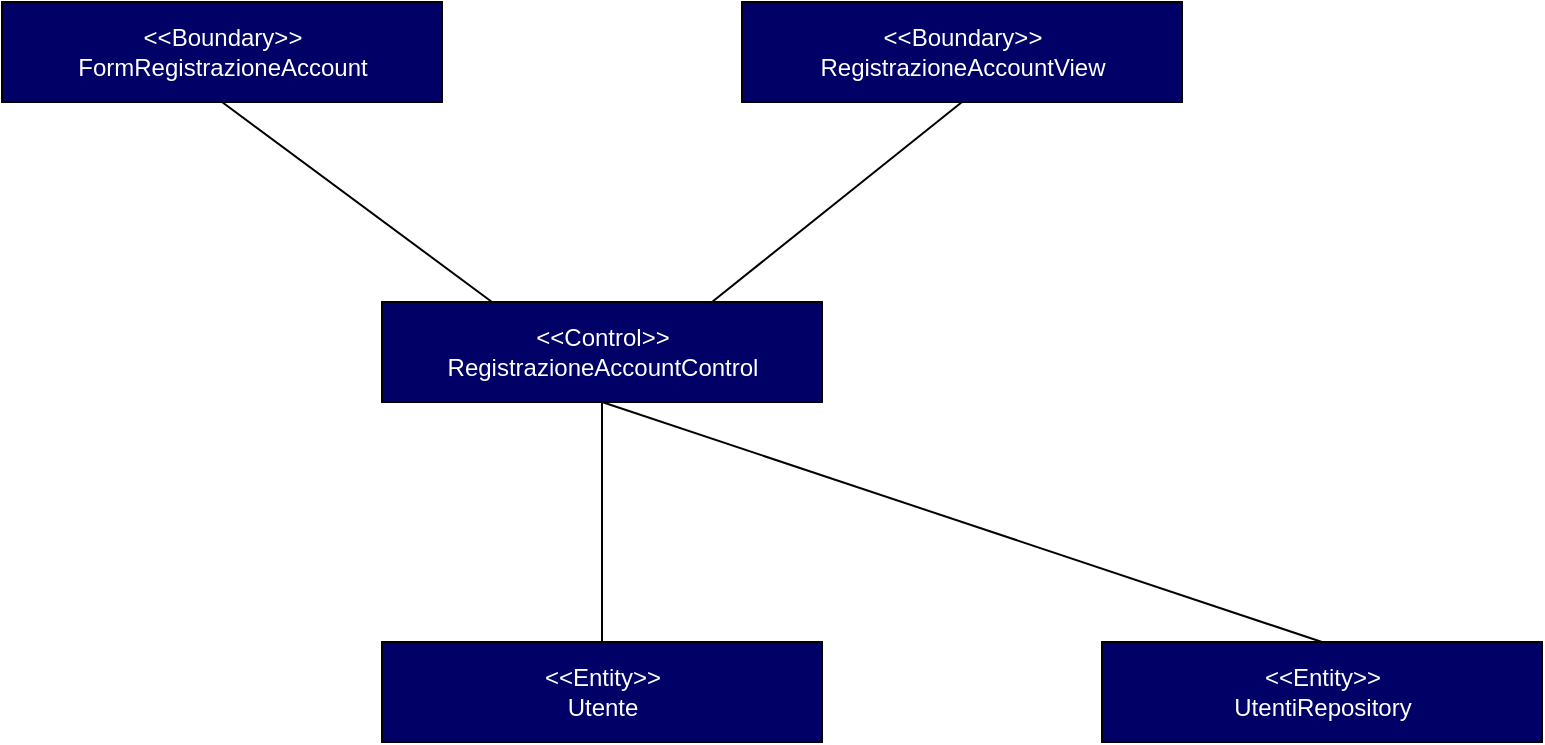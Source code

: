 <mxfile version="13.9.9" type="device"><diagram id="puzu8j-UbEggwc6IzyhM" name="Pagina-1"><mxGraphModel dx="1422" dy="822" grid="1" gridSize="10" guides="1" tooltips="1" connect="1" arrows="1" fold="1" page="1" pageScale="1" pageWidth="827" pageHeight="1169" math="0" shadow="0"><root><mxCell id="0"/><mxCell id="1" parent="0"/><mxCell id="nXQfmBkwJb_CwsUF7-xj-12" value="&lt;font color=&quot;#ffffff&quot;&gt;&amp;lt;&amp;lt;Control&amp;gt;&amp;gt;&lt;br&gt;RegistrazioneAccountControl&lt;br&gt;&lt;/font&gt;" style="html=1;fillColor=#000066;" parent="1" vertex="1"><mxGeometry x="300" y="300" width="220" height="50" as="geometry"/></mxCell><mxCell id="nXQfmBkwJb_CwsUF7-xj-13" value="&lt;font color=&quot;#ffffff&quot;&gt;&amp;lt;&amp;lt;Boundary&amp;gt;&amp;gt;&lt;br&gt;FormRegistrazioneAccount&lt;br&gt;&lt;/font&gt;" style="html=1;fillColor=#000066;" parent="1" vertex="1"><mxGeometry x="110" y="150" width="220" height="50" as="geometry"/></mxCell><mxCell id="nXQfmBkwJb_CwsUF7-xj-14" value="&lt;font color=&quot;#ffffff&quot;&gt;&amp;lt;&amp;lt;Boundary&amp;gt;&amp;gt;&lt;br&gt;RegistrazioneAccountView&lt;br&gt;&lt;/font&gt;" style="html=1;fillColor=#000066;" parent="1" vertex="1"><mxGeometry x="480" y="150" width="220" height="50" as="geometry"/></mxCell><mxCell id="nXQfmBkwJb_CwsUF7-xj-15" value="&lt;font color=&quot;#ffffff&quot;&gt;&amp;lt;&amp;lt;Entity&amp;gt;&amp;gt;&lt;br&gt;Utente&lt;br&gt;&lt;/font&gt;" style="html=1;fillColor=#000066;" parent="1" vertex="1"><mxGeometry x="300" y="470" width="220" height="50" as="geometry"/></mxCell><mxCell id="nXQfmBkwJb_CwsUF7-xj-16" value="" style="endArrow=none;html=1;entryX=0.5;entryY=1;entryDx=0;entryDy=0;exitX=0.5;exitY=0;exitDx=0;exitDy=0;" parent="1" source="nXQfmBkwJb_CwsUF7-xj-15" target="nXQfmBkwJb_CwsUF7-xj-12" edge="1"><mxGeometry width="50" height="50" relative="1" as="geometry"><mxPoint x="390" y="360" as="sourcePoint"/><mxPoint x="440" y="310" as="targetPoint"/></mxGeometry></mxCell><mxCell id="nXQfmBkwJb_CwsUF7-xj-17" value="" style="endArrow=none;html=1;exitX=0.75;exitY=0;exitDx=0;exitDy=0;entryX=0.5;entryY=1;entryDx=0;entryDy=0;" parent="1" source="nXQfmBkwJb_CwsUF7-xj-12" target="nXQfmBkwJb_CwsUF7-xj-14" edge="1"><mxGeometry width="50" height="50" relative="1" as="geometry"><mxPoint x="390" y="360" as="sourcePoint"/><mxPoint x="440" y="310" as="targetPoint"/></mxGeometry></mxCell><mxCell id="nXQfmBkwJb_CwsUF7-xj-18" value="" style="endArrow=none;html=1;entryX=0.5;entryY=1;entryDx=0;entryDy=0;exitX=0.25;exitY=0;exitDx=0;exitDy=0;" parent="1" source="nXQfmBkwJb_CwsUF7-xj-12" target="nXQfmBkwJb_CwsUF7-xj-13" edge="1"><mxGeometry width="50" height="50" relative="1" as="geometry"><mxPoint x="390" y="360" as="sourcePoint"/><mxPoint x="440" y="310" as="targetPoint"/></mxGeometry></mxCell><mxCell id="KAq7E5MalETlEA50Qo-C-1" value="" style="endArrow=none;html=1;entryX=0.5;entryY=1;entryDx=0;entryDy=0;exitX=0.5;exitY=0;exitDx=0;exitDy=0;" parent="1" source="KAq7E5MalETlEA50Qo-C-2" target="nXQfmBkwJb_CwsUF7-xj-12" edge="1"><mxGeometry width="50" height="50" relative="1" as="geometry"><mxPoint x="700" y="460" as="sourcePoint"/><mxPoint x="440" y="400" as="targetPoint"/></mxGeometry></mxCell><mxCell id="KAq7E5MalETlEA50Qo-C-2" value="&lt;font color=&quot;#ffffff&quot;&gt;&amp;lt;&amp;lt;Entity&amp;gt;&amp;gt;&lt;br&gt;UtentiRepository&lt;br&gt;&lt;/font&gt;" style="html=1;fillColor=#000066;" parent="1" vertex="1"><mxGeometry x="660" y="470" width="220" height="50" as="geometry"/></mxCell></root></mxGraphModel></diagram></mxfile>